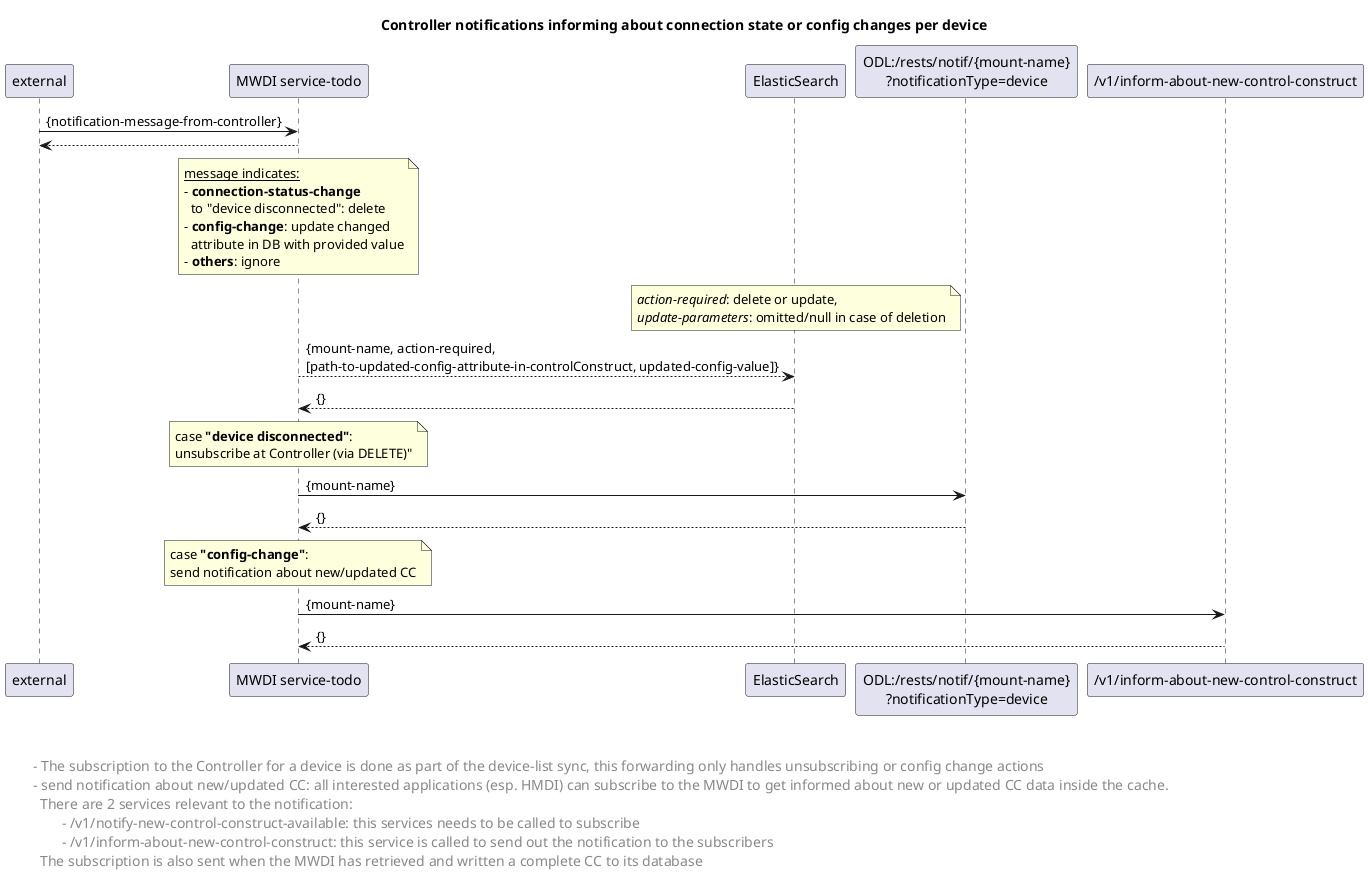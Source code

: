 @startuml
skinparam responseMessageBelowArrow true

title Controller notifications informing about connection state or config changes per device

'receipt of the notification is trigger, but not allowed to put this as initiating-request 
'"ODL:/rests/notif/{mount-name}?notificationType=device" -> "MWDI": {notification-message}
'"MWDI" --> "ODL:/rests/notif/{mount-name}?notificationType=device"

"external" -> "MWDI service-todo": {notification-message-from-controller}
"MWDI service-todo" --> "external"

note over "MWDI service-todo"
 <u>message indicates:</u>
 - <b>connection-status-change</b> 
   to "device disconnected": delete
 - <b>config-change</b>: update changed 
   attribute in DB with provided value
 - <b>others</b>: ignore
end note
note over "ElasticSearch": <i>action-required</i>: delete or update, \n<i>update-parameters</i>: omitted/null in case of deletion


"MWDI service-todo" --> "ElasticSearch": {mount-name, action-required, \n[path-to-updated-config-attribute-in-controlConstruct, updated-config-value]}
"ElasticSearch" --> "MWDI service-todo": {}

note over "MWDI service-todo": case <b>"device disconnected"</b>: \nunsubscribe at Controller (via DELETE)"

"MWDI service-todo" -> "ODL:/rests/notif/{mount-name}\n?notificationType=device": {mount-name}
"ODL:/rests/notif/{mount-name}\n?notificationType=device" --> "MWDI service-todo": {}

note over "MWDI service-todo": case <b>"config-change"</b>: \nsend notification about new/updated CC
"MWDI service-todo" -> "/v1/inform-about-new-control-construct": {mount-name}
"/v1/inform-about-new-control-construct" --> "MWDI service-todo": {}


left footer 


 \t - The subscription to the Controller for a device is done as part of the device-list sync, this forwarding only handles unsubscribing or config change actions
 \t - send notification about new/updated CC: all interested applications (esp. HMDI) can subscribe to the MWDI to get informed about new or updated CC data inside the cache.
 \t   There are 2 services relevant to the notification:
 \t\t - /v1/notify-new-control-construct-available: this services needs to be called to subscribe
 \t\t - /v1/inform-about-new-control-construct: this service is called to send out the notification to the subscribers
 \t   The subscription is also sent when the MWDI has retrieved and written a complete CC to its database 
end footer


<style>
footer {
  HorizontalAlignment left
  FontSize 14
}
</style>

@enduml
